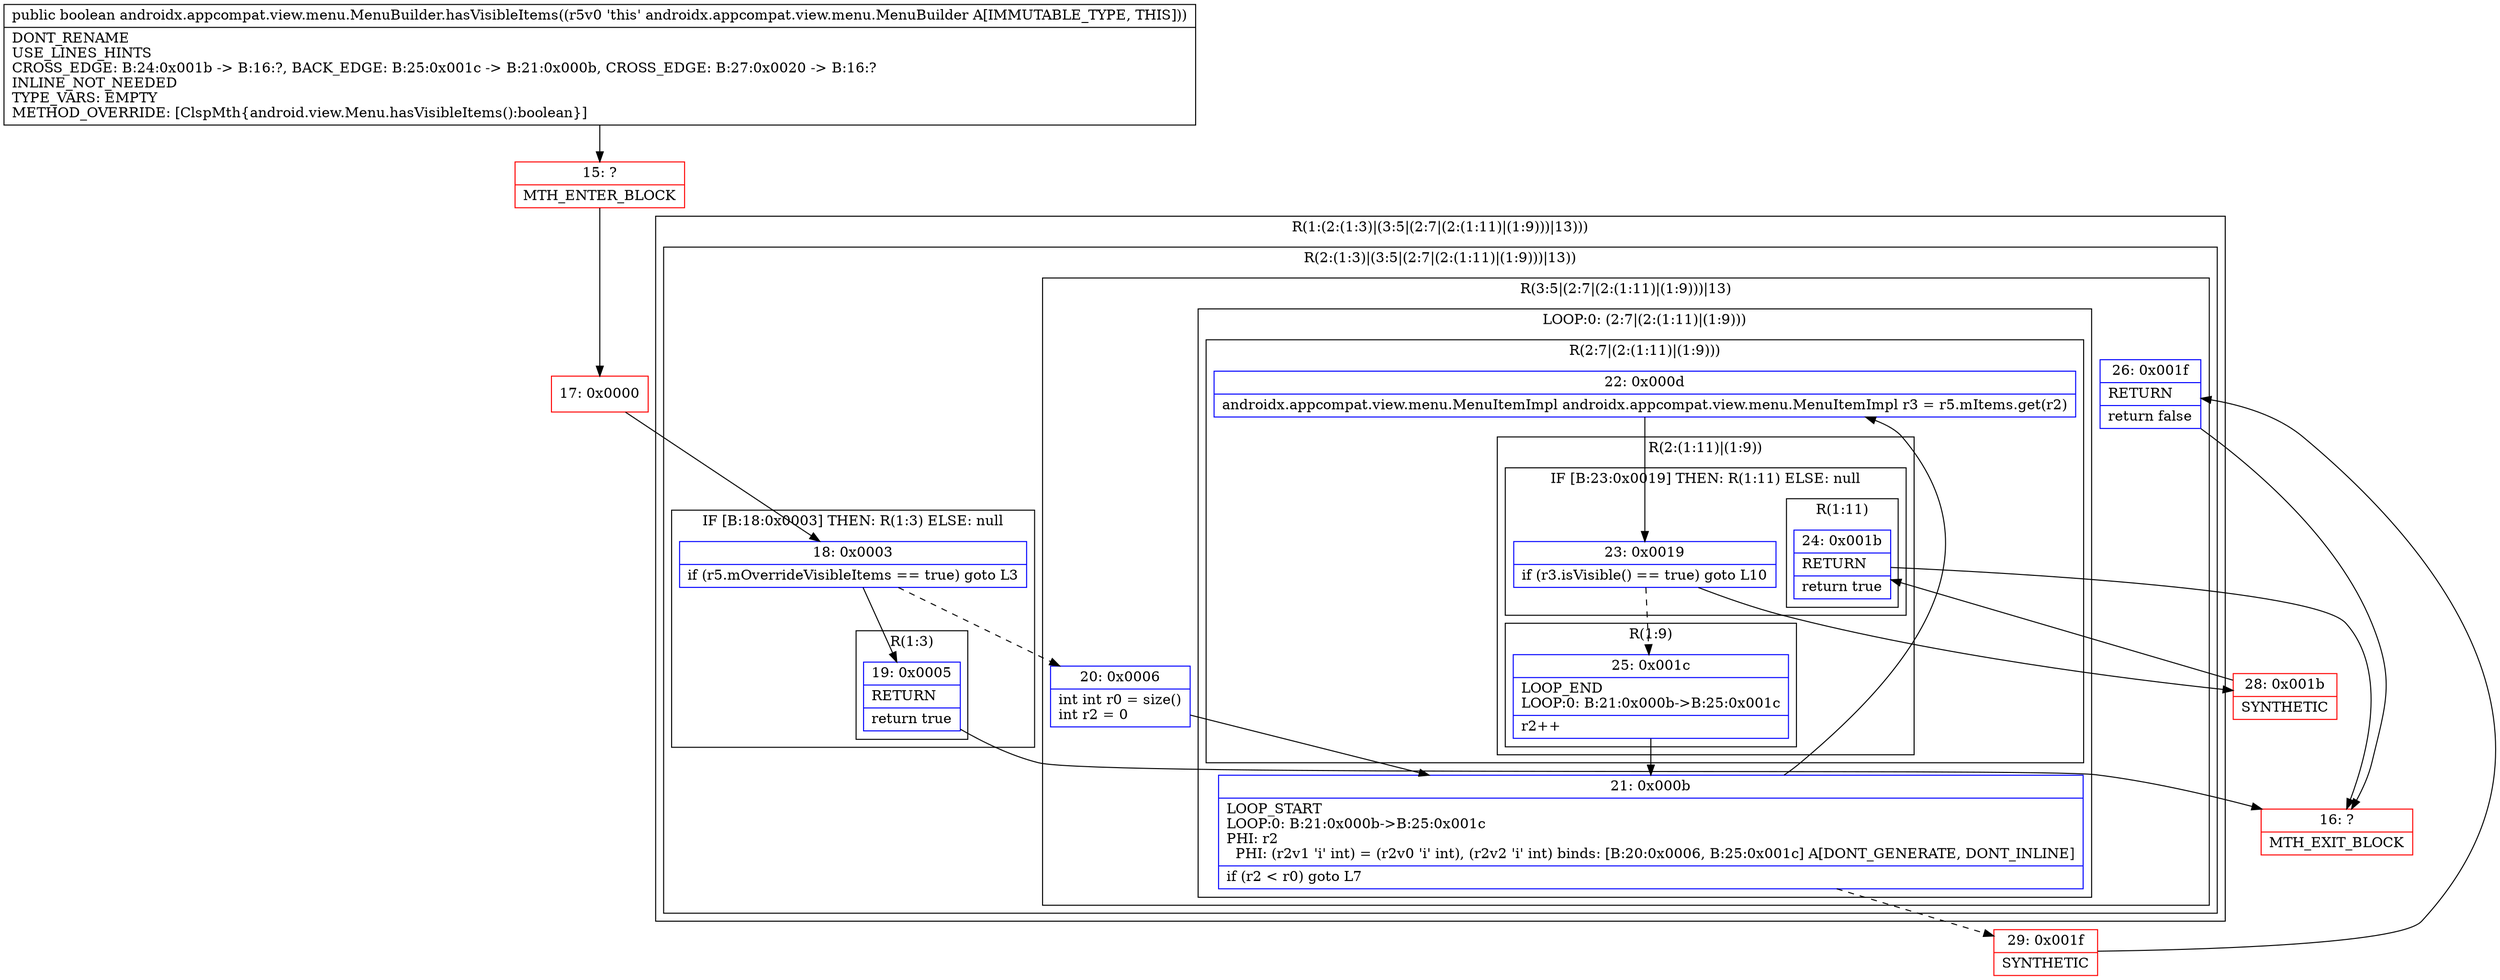 digraph "CFG forandroidx.appcompat.view.menu.MenuBuilder.hasVisibleItems()Z" {
subgraph cluster_Region_2068282136 {
label = "R(1:(2:(1:3)|(3:5|(2:7|(2:(1:11)|(1:9)))|13)))";
node [shape=record,color=blue];
subgraph cluster_Region_2124257373 {
label = "R(2:(1:3)|(3:5|(2:7|(2:(1:11)|(1:9)))|13))";
node [shape=record,color=blue];
subgraph cluster_IfRegion_1248363434 {
label = "IF [B:18:0x0003] THEN: R(1:3) ELSE: null";
node [shape=record,color=blue];
Node_18 [shape=record,label="{18\:\ 0x0003|if (r5.mOverrideVisibleItems == true) goto L3\l}"];
subgraph cluster_Region_1665349860 {
label = "R(1:3)";
node [shape=record,color=blue];
Node_19 [shape=record,label="{19\:\ 0x0005|RETURN\l|return true\l}"];
}
}
subgraph cluster_Region_1463195611 {
label = "R(3:5|(2:7|(2:(1:11)|(1:9)))|13)";
node [shape=record,color=blue];
Node_20 [shape=record,label="{20\:\ 0x0006|int int r0 = size()\lint r2 = 0\l}"];
subgraph cluster_LoopRegion_641549849 {
label = "LOOP:0: (2:7|(2:(1:11)|(1:9)))";
node [shape=record,color=blue];
Node_21 [shape=record,label="{21\:\ 0x000b|LOOP_START\lLOOP:0: B:21:0x000b\-\>B:25:0x001c\lPHI: r2 \l  PHI: (r2v1 'i' int) = (r2v0 'i' int), (r2v2 'i' int) binds: [B:20:0x0006, B:25:0x001c] A[DONT_GENERATE, DONT_INLINE]\l|if (r2 \< r0) goto L7\l}"];
subgraph cluster_Region_1391571910 {
label = "R(2:7|(2:(1:11)|(1:9)))";
node [shape=record,color=blue];
Node_22 [shape=record,label="{22\:\ 0x000d|androidx.appcompat.view.menu.MenuItemImpl androidx.appcompat.view.menu.MenuItemImpl r3 = r5.mItems.get(r2)\l}"];
subgraph cluster_Region_589037615 {
label = "R(2:(1:11)|(1:9))";
node [shape=record,color=blue];
subgraph cluster_IfRegion_832204300 {
label = "IF [B:23:0x0019] THEN: R(1:11) ELSE: null";
node [shape=record,color=blue];
Node_23 [shape=record,label="{23\:\ 0x0019|if (r3.isVisible() == true) goto L10\l}"];
subgraph cluster_Region_835791713 {
label = "R(1:11)";
node [shape=record,color=blue];
Node_24 [shape=record,label="{24\:\ 0x001b|RETURN\l|return true\l}"];
}
}
subgraph cluster_Region_876378571 {
label = "R(1:9)";
node [shape=record,color=blue];
Node_25 [shape=record,label="{25\:\ 0x001c|LOOP_END\lLOOP:0: B:21:0x000b\-\>B:25:0x001c\l|r2++\l}"];
}
}
}
}
Node_26 [shape=record,label="{26\:\ 0x001f|RETURN\l|return false\l}"];
}
}
}
Node_15 [shape=record,color=red,label="{15\:\ ?|MTH_ENTER_BLOCK\l}"];
Node_17 [shape=record,color=red,label="{17\:\ 0x0000}"];
Node_16 [shape=record,color=red,label="{16\:\ ?|MTH_EXIT_BLOCK\l}"];
Node_28 [shape=record,color=red,label="{28\:\ 0x001b|SYNTHETIC\l}"];
Node_29 [shape=record,color=red,label="{29\:\ 0x001f|SYNTHETIC\l}"];
MethodNode[shape=record,label="{public boolean androidx.appcompat.view.menu.MenuBuilder.hasVisibleItems((r5v0 'this' androidx.appcompat.view.menu.MenuBuilder A[IMMUTABLE_TYPE, THIS]))  | DONT_RENAME\lUSE_LINES_HINTS\lCROSS_EDGE: B:24:0x001b \-\> B:16:?, BACK_EDGE: B:25:0x001c \-\> B:21:0x000b, CROSS_EDGE: B:27:0x0020 \-\> B:16:?\lINLINE_NOT_NEEDED\lTYPE_VARS: EMPTY\lMETHOD_OVERRIDE: [ClspMth\{android.view.Menu.hasVisibleItems():boolean\}]\l}"];
MethodNode -> Node_15;Node_18 -> Node_19;
Node_18 -> Node_20[style=dashed];
Node_19 -> Node_16;
Node_20 -> Node_21;
Node_21 -> Node_22;
Node_21 -> Node_29[style=dashed];
Node_22 -> Node_23;
Node_23 -> Node_25[style=dashed];
Node_23 -> Node_28;
Node_24 -> Node_16;
Node_25 -> Node_21;
Node_26 -> Node_16;
Node_15 -> Node_17;
Node_17 -> Node_18;
Node_28 -> Node_24;
Node_29 -> Node_26;
}

